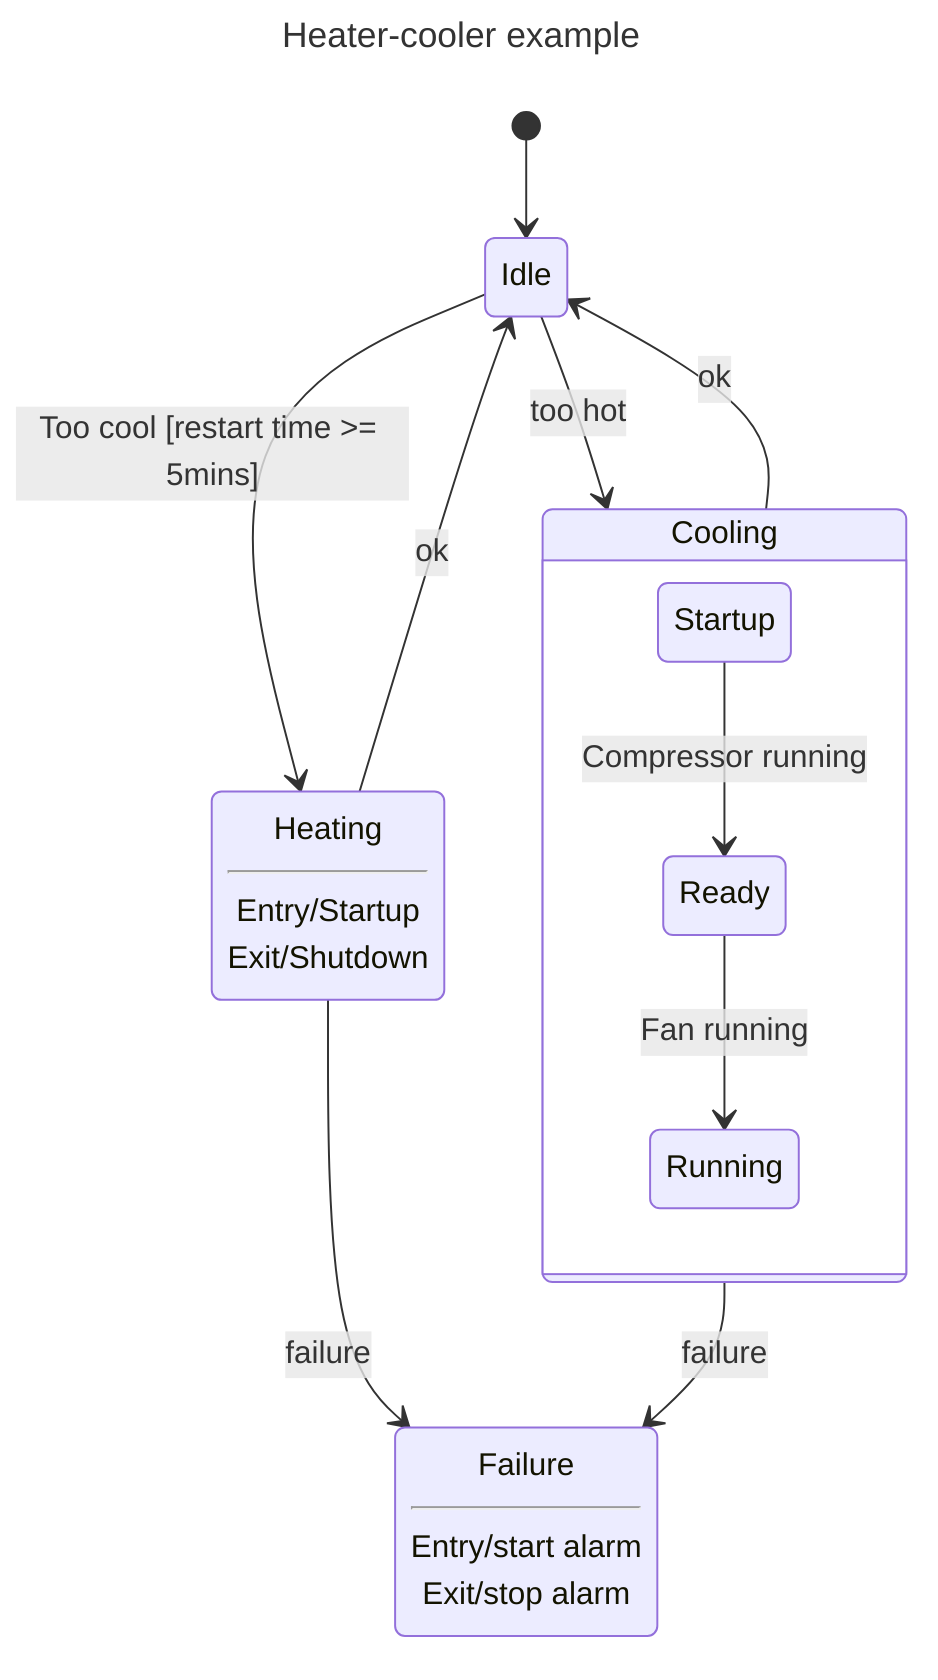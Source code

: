 ---
title: Heater-cooler example
---
stateDiagram-v2
    [*] --> Idle
    Heating : Heating<hr>Entry/Startup<br>Exit/Shutdown
    Idle --> Heating : Too cool [restart time >= 5mins]
    Heating --> Idle : ok
    Failure : Failure<hr>Entry/start alarm<br>Exit/stop alarm
    %% note right of Failure : 
    Heating --> Failure : failure
    state Cooling {
      Startup --> Ready : Compressor running
      Ready --> Running : Fan running
    }
    Idle --> Cooling : too hot
    Cooling --> Idle : ok
    Cooling --> Failure : failure
